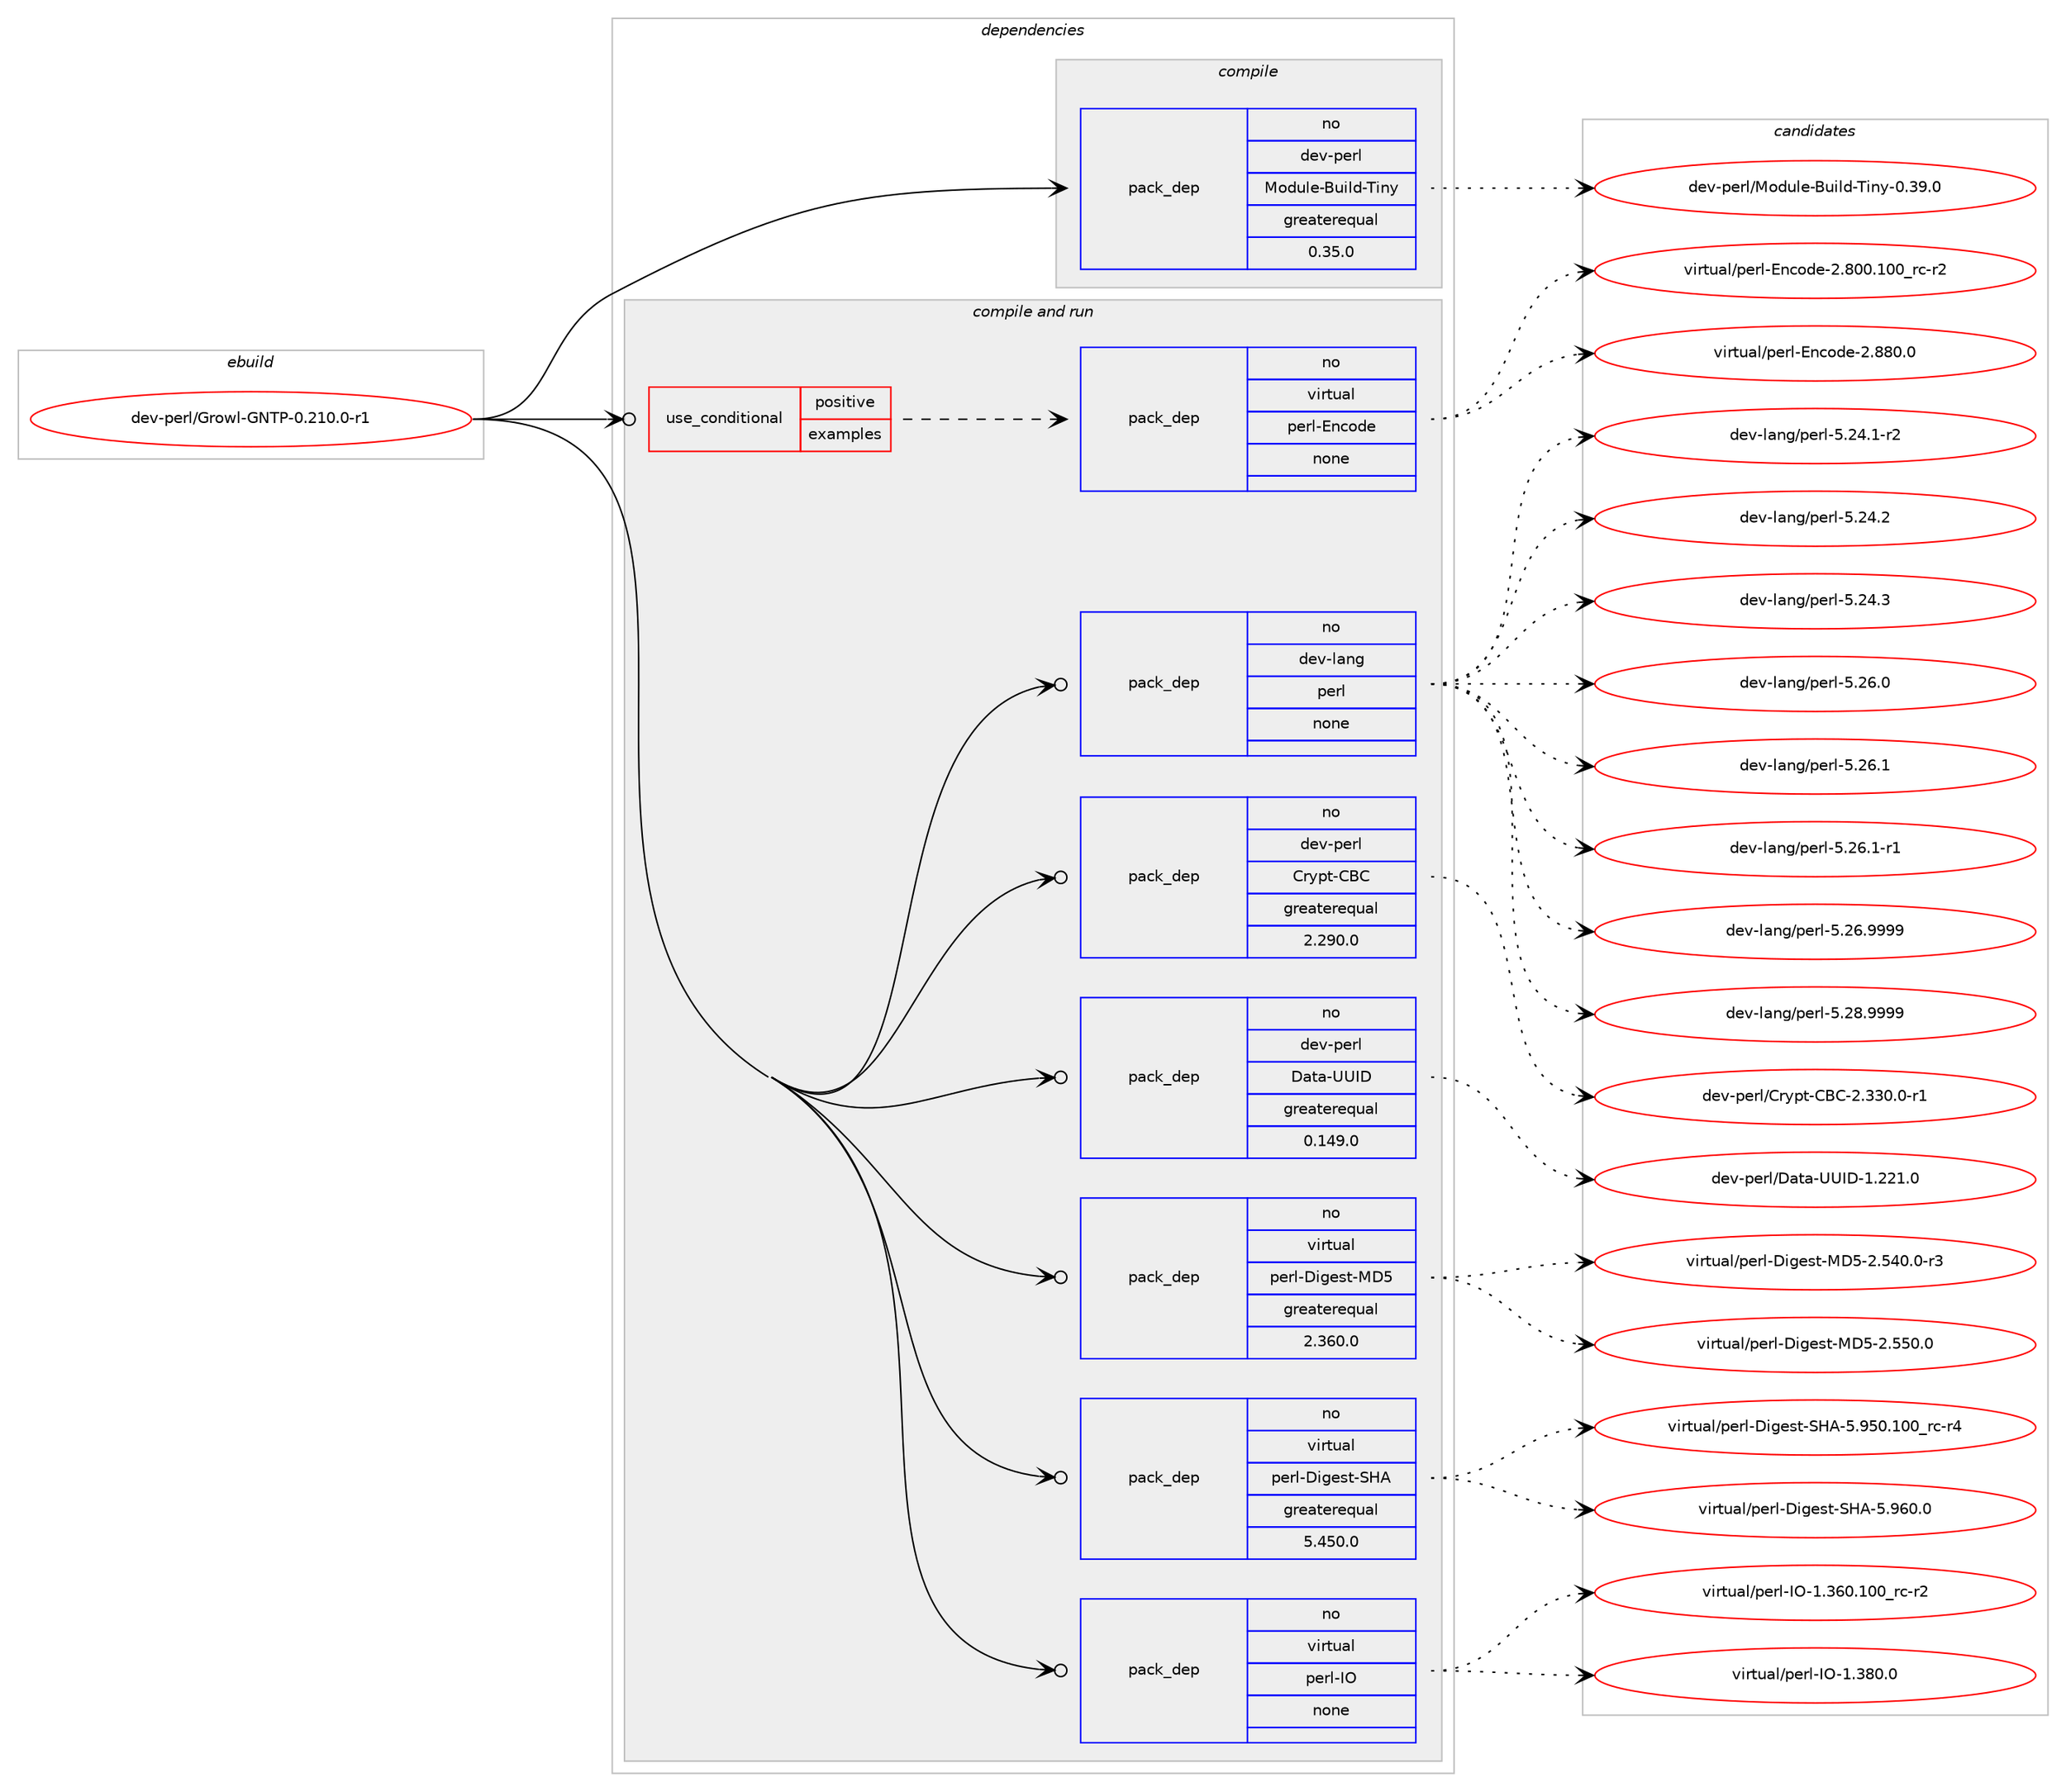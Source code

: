 digraph prolog {

# *************
# Graph options
# *************

newrank=true;
concentrate=true;
compound=true;
graph [rankdir=LR,fontname=Helvetica,fontsize=10,ranksep=1.5];#, ranksep=2.5, nodesep=0.2];
edge  [arrowhead=vee];
node  [fontname=Helvetica,fontsize=10];

# **********
# The ebuild
# **********

subgraph cluster_leftcol {
color=gray;
rank=same;
label=<<i>ebuild</i>>;
id [label="dev-perl/Growl-GNTP-0.210.0-r1", color=red, width=4, href="../dev-perl/Growl-GNTP-0.210.0-r1.svg"];
}

# ****************
# The dependencies
# ****************

subgraph cluster_midcol {
color=gray;
label=<<i>dependencies</i>>;
subgraph cluster_compile {
fillcolor="#eeeeee";
style=filled;
label=<<i>compile</i>>;
subgraph pack100187 {
dependency131149 [label=<<TABLE BORDER="0" CELLBORDER="1" CELLSPACING="0" CELLPADDING="4" WIDTH="220"><TR><TD ROWSPAN="6" CELLPADDING="30">pack_dep</TD></TR><TR><TD WIDTH="110">no</TD></TR><TR><TD>dev-perl</TD></TR><TR><TD>Module-Build-Tiny</TD></TR><TR><TD>greaterequal</TD></TR><TR><TD>0.35.0</TD></TR></TABLE>>, shape=none, color=blue];
}
id:e -> dependency131149:w [weight=20,style="solid",arrowhead="vee"];
}
subgraph cluster_compileandrun {
fillcolor="#eeeeee";
style=filled;
label=<<i>compile and run</i>>;
subgraph cond27289 {
dependency131150 [label=<<TABLE BORDER="0" CELLBORDER="1" CELLSPACING="0" CELLPADDING="4"><TR><TD ROWSPAN="3" CELLPADDING="10">use_conditional</TD></TR><TR><TD>positive</TD></TR><TR><TD>examples</TD></TR></TABLE>>, shape=none, color=red];
subgraph pack100188 {
dependency131151 [label=<<TABLE BORDER="0" CELLBORDER="1" CELLSPACING="0" CELLPADDING="4" WIDTH="220"><TR><TD ROWSPAN="6" CELLPADDING="30">pack_dep</TD></TR><TR><TD WIDTH="110">no</TD></TR><TR><TD>virtual</TD></TR><TR><TD>perl-Encode</TD></TR><TR><TD>none</TD></TR><TR><TD></TD></TR></TABLE>>, shape=none, color=blue];
}
dependency131150:e -> dependency131151:w [weight=20,style="dashed",arrowhead="vee"];
}
id:e -> dependency131150:w [weight=20,style="solid",arrowhead="odotvee"];
subgraph pack100189 {
dependency131152 [label=<<TABLE BORDER="0" CELLBORDER="1" CELLSPACING="0" CELLPADDING="4" WIDTH="220"><TR><TD ROWSPAN="6" CELLPADDING="30">pack_dep</TD></TR><TR><TD WIDTH="110">no</TD></TR><TR><TD>dev-lang</TD></TR><TR><TD>perl</TD></TR><TR><TD>none</TD></TR><TR><TD></TD></TR></TABLE>>, shape=none, color=blue];
}
id:e -> dependency131152:w [weight=20,style="solid",arrowhead="odotvee"];
subgraph pack100190 {
dependency131153 [label=<<TABLE BORDER="0" CELLBORDER="1" CELLSPACING="0" CELLPADDING="4" WIDTH="220"><TR><TD ROWSPAN="6" CELLPADDING="30">pack_dep</TD></TR><TR><TD WIDTH="110">no</TD></TR><TR><TD>dev-perl</TD></TR><TR><TD>Crypt-CBC</TD></TR><TR><TD>greaterequal</TD></TR><TR><TD>2.290.0</TD></TR></TABLE>>, shape=none, color=blue];
}
id:e -> dependency131153:w [weight=20,style="solid",arrowhead="odotvee"];
subgraph pack100191 {
dependency131154 [label=<<TABLE BORDER="0" CELLBORDER="1" CELLSPACING="0" CELLPADDING="4" WIDTH="220"><TR><TD ROWSPAN="6" CELLPADDING="30">pack_dep</TD></TR><TR><TD WIDTH="110">no</TD></TR><TR><TD>dev-perl</TD></TR><TR><TD>Data-UUID</TD></TR><TR><TD>greaterequal</TD></TR><TR><TD>0.149.0</TD></TR></TABLE>>, shape=none, color=blue];
}
id:e -> dependency131154:w [weight=20,style="solid",arrowhead="odotvee"];
subgraph pack100192 {
dependency131155 [label=<<TABLE BORDER="0" CELLBORDER="1" CELLSPACING="0" CELLPADDING="4" WIDTH="220"><TR><TD ROWSPAN="6" CELLPADDING="30">pack_dep</TD></TR><TR><TD WIDTH="110">no</TD></TR><TR><TD>virtual</TD></TR><TR><TD>perl-Digest-MD5</TD></TR><TR><TD>greaterequal</TD></TR><TR><TD>2.360.0</TD></TR></TABLE>>, shape=none, color=blue];
}
id:e -> dependency131155:w [weight=20,style="solid",arrowhead="odotvee"];
subgraph pack100193 {
dependency131156 [label=<<TABLE BORDER="0" CELLBORDER="1" CELLSPACING="0" CELLPADDING="4" WIDTH="220"><TR><TD ROWSPAN="6" CELLPADDING="30">pack_dep</TD></TR><TR><TD WIDTH="110">no</TD></TR><TR><TD>virtual</TD></TR><TR><TD>perl-Digest-SHA</TD></TR><TR><TD>greaterequal</TD></TR><TR><TD>5.450.0</TD></TR></TABLE>>, shape=none, color=blue];
}
id:e -> dependency131156:w [weight=20,style="solid",arrowhead="odotvee"];
subgraph pack100194 {
dependency131157 [label=<<TABLE BORDER="0" CELLBORDER="1" CELLSPACING="0" CELLPADDING="4" WIDTH="220"><TR><TD ROWSPAN="6" CELLPADDING="30">pack_dep</TD></TR><TR><TD WIDTH="110">no</TD></TR><TR><TD>virtual</TD></TR><TR><TD>perl-IO</TD></TR><TR><TD>none</TD></TR><TR><TD></TD></TR></TABLE>>, shape=none, color=blue];
}
id:e -> dependency131157:w [weight=20,style="solid",arrowhead="odotvee"];
}
subgraph cluster_run {
fillcolor="#eeeeee";
style=filled;
label=<<i>run</i>>;
}
}

# **************
# The candidates
# **************

subgraph cluster_choices {
rank=same;
color=gray;
label=<<i>candidates</i>>;

subgraph choice100187 {
color=black;
nodesep=1;
choice1001011184511210111410847771111001171081014566117105108100458410511012145484651574648 [label="dev-perl/Module-Build-Tiny-0.39.0", color=red, width=4,href="../dev-perl/Module-Build-Tiny-0.39.0.svg"];
dependency131149:e -> choice1001011184511210111410847771111001171081014566117105108100458410511012145484651574648:w [style=dotted,weight="100"];
}
subgraph choice100188 {
color=black;
nodesep=1;
choice11810511411611797108471121011141084569110991111001014550465648484649484895114994511450 [label="virtual/perl-Encode-2.800.100_rc-r2", color=red, width=4,href="../virtual/perl-Encode-2.800.100_rc-r2.svg"];
choice11810511411611797108471121011141084569110991111001014550465656484648 [label="virtual/perl-Encode-2.880.0", color=red, width=4,href="../virtual/perl-Encode-2.880.0.svg"];
dependency131151:e -> choice11810511411611797108471121011141084569110991111001014550465648484649484895114994511450:w [style=dotted,weight="100"];
dependency131151:e -> choice11810511411611797108471121011141084569110991111001014550465656484648:w [style=dotted,weight="100"];
}
subgraph choice100189 {
color=black;
nodesep=1;
choice100101118451089711010347112101114108455346505246494511450 [label="dev-lang/perl-5.24.1-r2", color=red, width=4,href="../dev-lang/perl-5.24.1-r2.svg"];
choice10010111845108971101034711210111410845534650524650 [label="dev-lang/perl-5.24.2", color=red, width=4,href="../dev-lang/perl-5.24.2.svg"];
choice10010111845108971101034711210111410845534650524651 [label="dev-lang/perl-5.24.3", color=red, width=4,href="../dev-lang/perl-5.24.3.svg"];
choice10010111845108971101034711210111410845534650544648 [label="dev-lang/perl-5.26.0", color=red, width=4,href="../dev-lang/perl-5.26.0.svg"];
choice10010111845108971101034711210111410845534650544649 [label="dev-lang/perl-5.26.1", color=red, width=4,href="../dev-lang/perl-5.26.1.svg"];
choice100101118451089711010347112101114108455346505446494511449 [label="dev-lang/perl-5.26.1-r1", color=red, width=4,href="../dev-lang/perl-5.26.1-r1.svg"];
choice10010111845108971101034711210111410845534650544657575757 [label="dev-lang/perl-5.26.9999", color=red, width=4,href="../dev-lang/perl-5.26.9999.svg"];
choice10010111845108971101034711210111410845534650564657575757 [label="dev-lang/perl-5.28.9999", color=red, width=4,href="../dev-lang/perl-5.28.9999.svg"];
dependency131152:e -> choice100101118451089711010347112101114108455346505246494511450:w [style=dotted,weight="100"];
dependency131152:e -> choice10010111845108971101034711210111410845534650524650:w [style=dotted,weight="100"];
dependency131152:e -> choice10010111845108971101034711210111410845534650524651:w [style=dotted,weight="100"];
dependency131152:e -> choice10010111845108971101034711210111410845534650544648:w [style=dotted,weight="100"];
dependency131152:e -> choice10010111845108971101034711210111410845534650544649:w [style=dotted,weight="100"];
dependency131152:e -> choice100101118451089711010347112101114108455346505446494511449:w [style=dotted,weight="100"];
dependency131152:e -> choice10010111845108971101034711210111410845534650544657575757:w [style=dotted,weight="100"];
dependency131152:e -> choice10010111845108971101034711210111410845534650564657575757:w [style=dotted,weight="100"];
}
subgraph choice100190 {
color=black;
nodesep=1;
choice1001011184511210111410847671141211121164567666745504651514846484511449 [label="dev-perl/Crypt-CBC-2.330.0-r1", color=red, width=4,href="../dev-perl/Crypt-CBC-2.330.0-r1.svg"];
dependency131153:e -> choice1001011184511210111410847671141211121164567666745504651514846484511449:w [style=dotted,weight="100"];
}
subgraph choice100191 {
color=black;
nodesep=1;
choice100101118451121011141084768971169745858573684549465050494648 [label="dev-perl/Data-UUID-1.221.0", color=red, width=4,href="../dev-perl/Data-UUID-1.221.0.svg"];
dependency131154:e -> choice100101118451121011141084768971169745858573684549465050494648:w [style=dotted,weight="100"];
}
subgraph choice100192 {
color=black;
nodesep=1;
choice118105114116117971084711210111410845681051031011151164577685345504653524846484511451 [label="virtual/perl-Digest-MD5-2.540.0-r3", color=red, width=4,href="../virtual/perl-Digest-MD5-2.540.0-r3.svg"];
choice11810511411611797108471121011141084568105103101115116457768534550465353484648 [label="virtual/perl-Digest-MD5-2.550.0", color=red, width=4,href="../virtual/perl-Digest-MD5-2.550.0.svg"];
dependency131155:e -> choice118105114116117971084711210111410845681051031011151164577685345504653524846484511451:w [style=dotted,weight="100"];
dependency131155:e -> choice11810511411611797108471121011141084568105103101115116457768534550465353484648:w [style=dotted,weight="100"];
}
subgraph choice100193 {
color=black;
nodesep=1;
choice11810511411611797108471121011141084568105103101115116458372654553465753484649484895114994511452 [label="virtual/perl-Digest-SHA-5.950.100_rc-r4", color=red, width=4,href="../virtual/perl-Digest-SHA-5.950.100_rc-r4.svg"];
choice11810511411611797108471121011141084568105103101115116458372654553465754484648 [label="virtual/perl-Digest-SHA-5.960.0", color=red, width=4,href="../virtual/perl-Digest-SHA-5.960.0.svg"];
dependency131156:e -> choice11810511411611797108471121011141084568105103101115116458372654553465753484649484895114994511452:w [style=dotted,weight="100"];
dependency131156:e -> choice11810511411611797108471121011141084568105103101115116458372654553465754484648:w [style=dotted,weight="100"];
}
subgraph choice100194 {
color=black;
nodesep=1;
choice11810511411611797108471121011141084573794549465154484649484895114994511450 [label="virtual/perl-IO-1.360.100_rc-r2", color=red, width=4,href="../virtual/perl-IO-1.360.100_rc-r2.svg"];
choice11810511411611797108471121011141084573794549465156484648 [label="virtual/perl-IO-1.380.0", color=red, width=4,href="../virtual/perl-IO-1.380.0.svg"];
dependency131157:e -> choice11810511411611797108471121011141084573794549465154484649484895114994511450:w [style=dotted,weight="100"];
dependency131157:e -> choice11810511411611797108471121011141084573794549465156484648:w [style=dotted,weight="100"];
}
}

}
